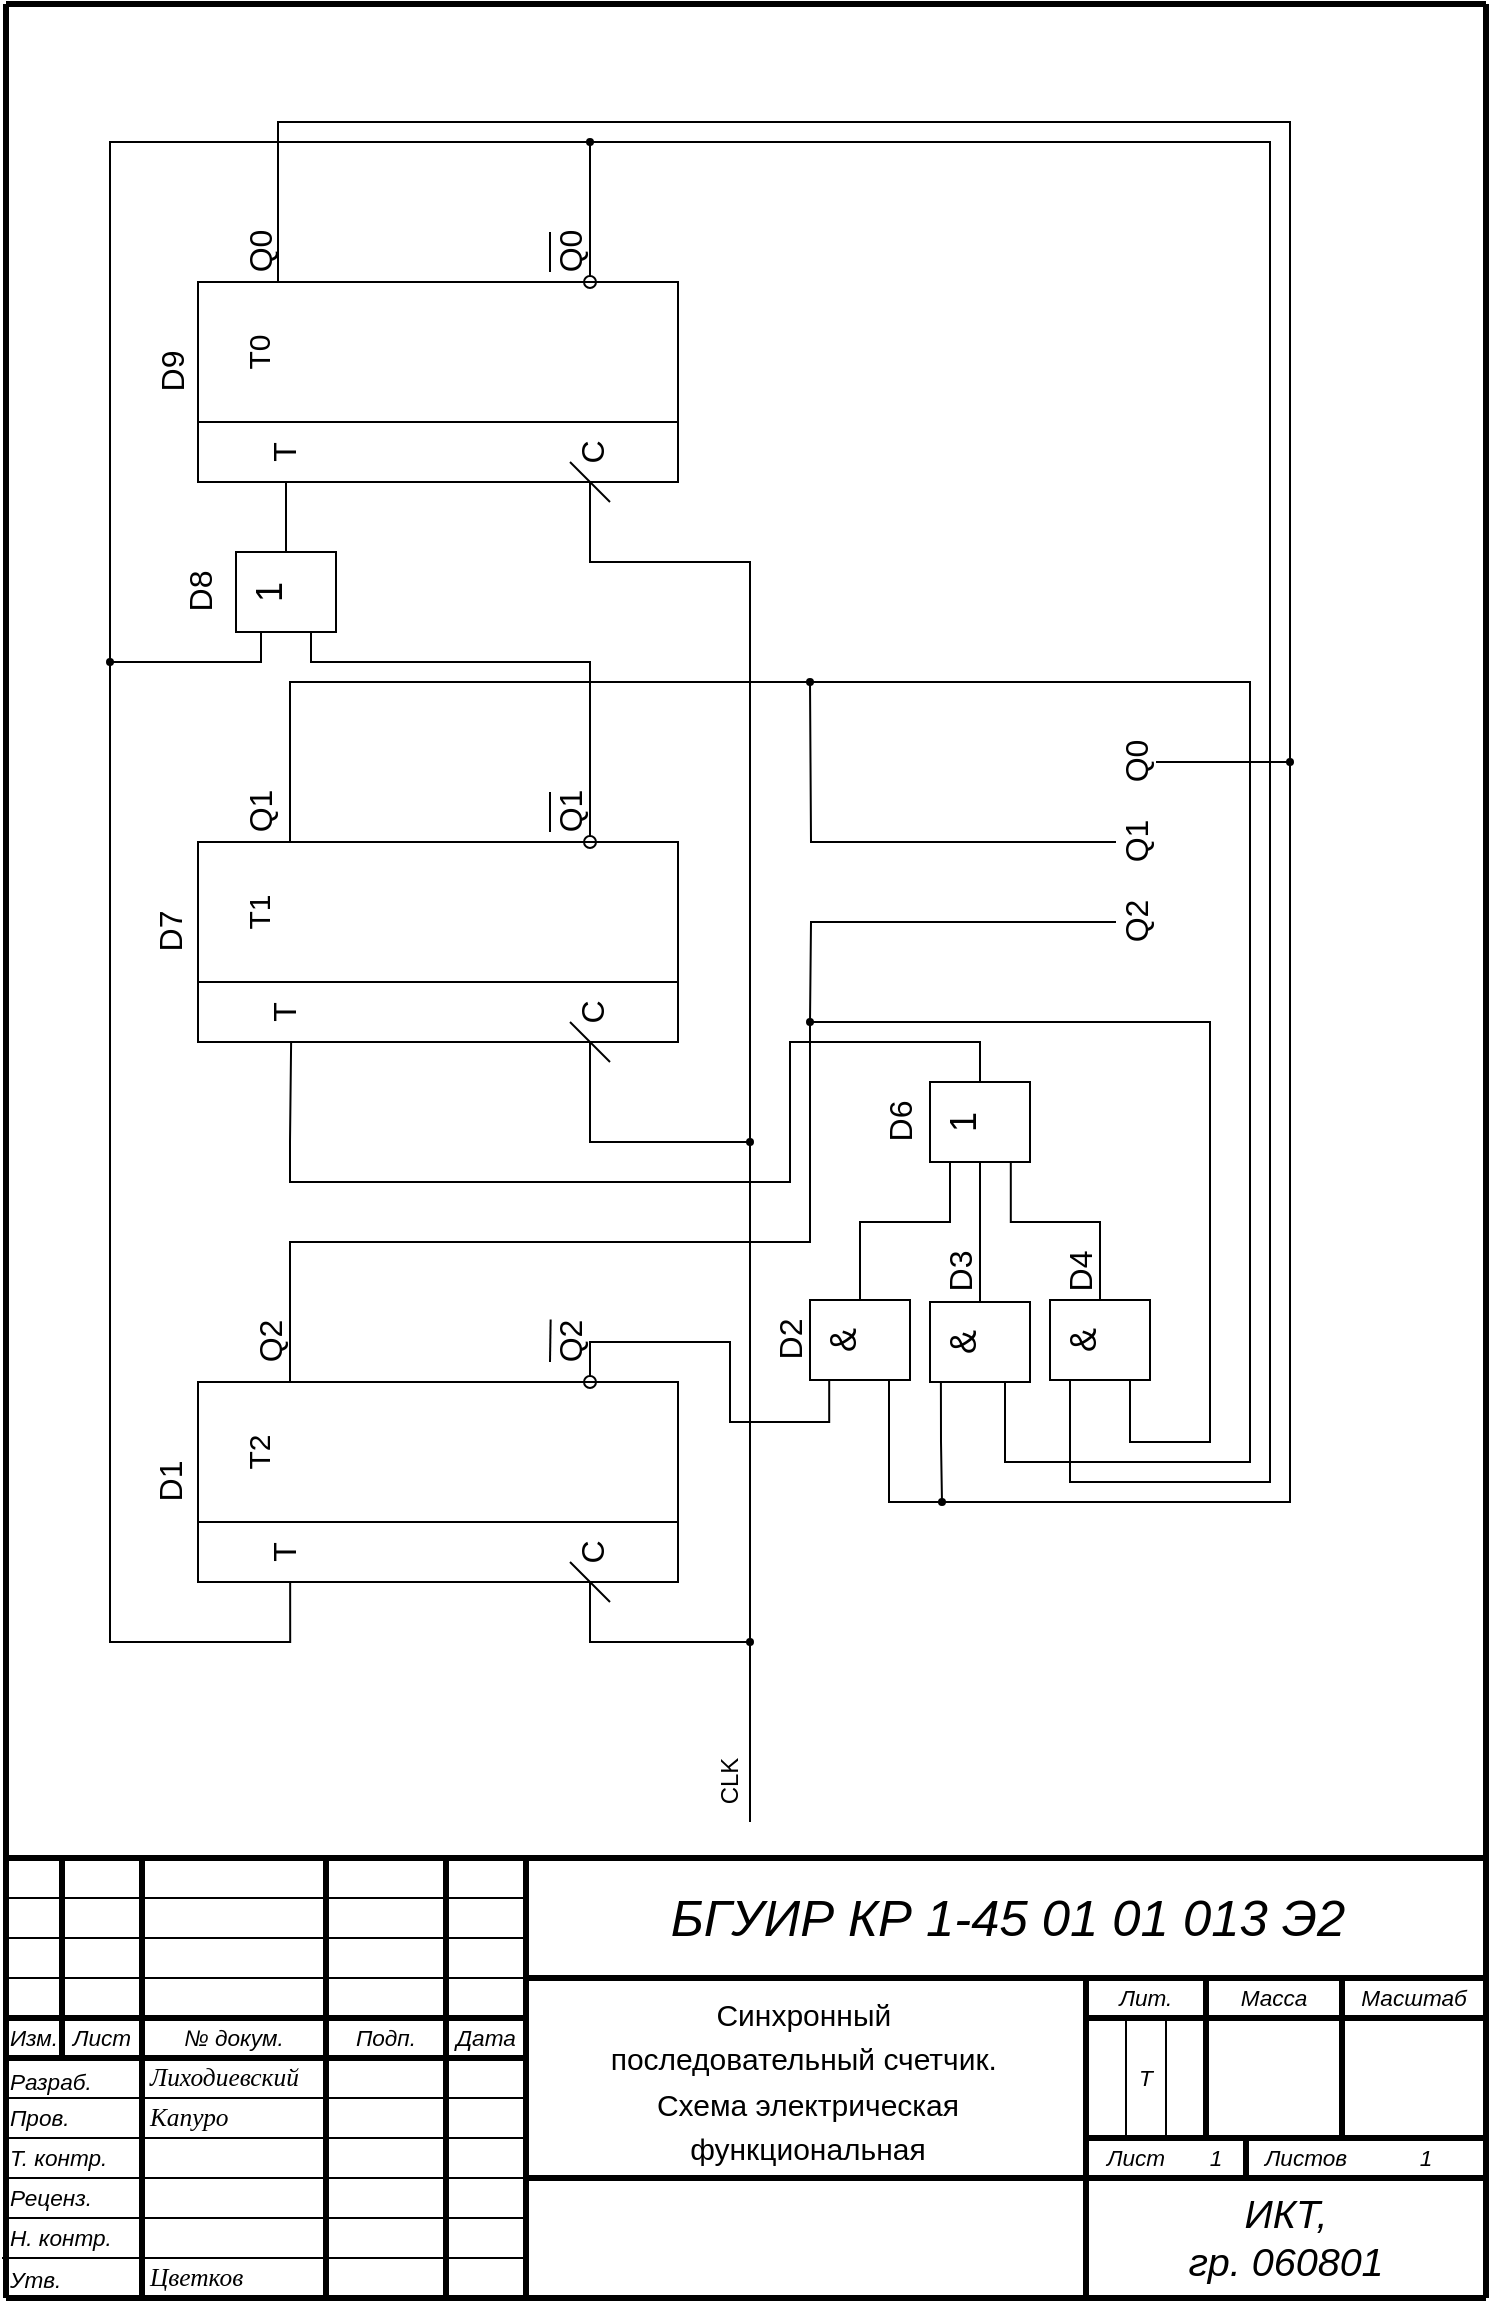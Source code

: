 <mxfile version="18.1.1" type="github">
  <diagram id="wPON_E_mZdpVFNTxD3b0" name="Page-1">
    <mxGraphModel dx="1455" dy="857" grid="1" gridSize="10" guides="1" tooltips="1" connect="1" arrows="1" fold="1" page="1" pageScale="1" pageWidth="827" pageHeight="1169" math="0" shadow="0">
      <root>
        <mxCell id="0" />
        <mxCell id="1" parent="0" />
        <mxCell id="vlENnQTwprv_Hxl43TQ9-1" value="&lt;div style=&quot;font-size: 1px&quot;&gt;&lt;font style=&quot;font-size:11.29px;font-family:Arial;color:#000000;direction:ltr;letter-spacing:0px;line-height:120%;opacity:1&quot;&gt;&lt;i&gt;Изм.&lt;br/&gt;&lt;/i&gt;&lt;/font&gt;&lt;/div&gt;" style="verticalAlign=middle;align=center;vsdxID=114;fillColor=none;gradientColor=none;shape=stencil(nZBLDoAgDERP0z3SIyjew0SURgSD+Lu9kMZoXLhwN9O+tukAlrNpJg1SzDH4QW/URgNYgZTkjA4UkwJUgGXng+6DX1zLfmoymdXo17xh5zmRJ6Q42BWCfc2oJfdAr+Yv+AP9Cb7OJ3H/2JG1HNGz/84klThPVCc=);strokeColor=none;strokeWidth=4;spacingLeft=-3;spacingRight=-3;points=[];labelBackgroundColor=none;rounded=0;html=1;whiteSpace=wrap;" parent="1" vertex="1">
          <mxGeometry x="78" y="1018" width="28" height="20" as="geometry" />
        </mxCell>
        <mxCell id="vlENnQTwprv_Hxl43TQ9-2" value="&lt;div style=&quot;font-size: 1px&quot;&gt;&lt;font style=&quot;font-size:11.29px;font-family:Arial;color:#000000;direction:ltr;letter-spacing:0px;line-height:120%;opacity:1&quot;&gt;&lt;i&gt;Лист&lt;br/&gt;&lt;/i&gt;&lt;/font&gt;&lt;/div&gt;" style="verticalAlign=middle;align=center;vsdxID=115;fillColor=none;gradientColor=none;shape=stencil(nZBLDoAgDERP0z3SIyjew0SURgSD+Lu9kMZoXLhwN9O+tukAlrNpJg1SzDH4QW/URgNYgZTkjA4UkwJUgGXng+6DX1zLfmoymdXo17xh5zmRJ6Q42BWCfc2oJfdAr+Yv+AP9Cb7OJ3H/2JG1HNGz/84klThPVCc=);strokeColor=none;strokeWidth=4;points=[];labelBackgroundColor=none;rounded=0;html=1;whiteSpace=wrap;" parent="1" vertex="1">
          <mxGeometry x="102" y="1018" width="48" height="20" as="geometry" />
        </mxCell>
        <mxCell id="vlENnQTwprv_Hxl43TQ9-3" value="&lt;div style=&quot;font-size: 1px&quot;&gt;&lt;font style=&quot;font-size:11.29px;font-family:Arial;color:#000000;direction:ltr;letter-spacing:0px;line-height:120%;opacity:1&quot;&gt;&lt;i&gt;№ докум.&lt;br/&gt;&lt;/i&gt;&lt;/font&gt;&lt;/div&gt;" style="verticalAlign=middle;align=center;vsdxID=116;fillColor=none;gradientColor=none;shape=stencil(nZBLDoAgDERP0z3SIyjew0SURgSD+Lu9kMZoXLhwN9O+tukAlrNpJg1SzDH4QW/URgNYgZTkjA4UkwJUgGXng+6DX1zLfmoymdXo17xh5zmRJ6Q42BWCfc2oJfdAr+Yv+AP9Cb7OJ3H/2JG1HNGz/84klThPVCc=);strokeColor=none;strokeWidth=4;points=[];labelBackgroundColor=none;rounded=0;html=1;whiteSpace=wrap;" parent="1" vertex="1">
          <mxGeometry x="146" y="1018" width="92" height="20" as="geometry" />
        </mxCell>
        <mxCell id="vlENnQTwprv_Hxl43TQ9-4" value="&lt;div style=&quot;font-size: 1px&quot;&gt;&lt;font style=&quot;font-size:11.29px;font-family:Arial;color:#000000;direction:ltr;letter-spacing:0px;line-height:120%;opacity:1&quot;&gt;&lt;i&gt;Подп.&lt;br/&gt;&lt;/i&gt;&lt;/font&gt;&lt;/div&gt;" style="verticalAlign=middle;align=center;vsdxID=117;fillColor=none;gradientColor=none;shape=stencil(nZBLDoAgDERP0z3SIyjew0SURgSD+Lu9kMZoXLhwN9O+tukAlrNpJg1SzDH4QW/URgNYgZTkjA4UkwJUgGXng+6DX1zLfmoymdXo17xh5zmRJ6Q42BWCfc2oJfdAr+Yv+AP9Cb7OJ3H/2JG1HNGz/84klThPVCc=);strokeColor=none;strokeWidth=4;points=[];labelBackgroundColor=none;rounded=0;html=1;whiteSpace=wrap;" parent="1" vertex="1">
          <mxGeometry x="238" y="1018" width="60" height="20" as="geometry" />
        </mxCell>
        <mxCell id="vlENnQTwprv_Hxl43TQ9-5" value="&lt;div style=&quot;font-size: 1px&quot;&gt;&lt;font style=&quot;font-size:11.29px;font-family:Arial;color:#000000;direction:ltr;letter-spacing:0px;line-height:120%;opacity:1&quot;&gt;&lt;i&gt;Дата&lt;br/&gt;&lt;/i&gt;&lt;/font&gt;&lt;/div&gt;" style="verticalAlign=middle;align=center;vsdxID=118;fillColor=none;gradientColor=none;shape=stencil(nZBLDoAgDERP0z3SIyjew0SURgSD+Lu9kMZoXLhwN9O+tukAlrNpJg1SzDH4QW/URgNYgZTkjA4UkwJUgGXng+6DX1zLfmoymdXo17xh5zmRJ6Q42BWCfc2oJfdAr+Yv+AP9Cb7OJ3H/2JG1HNGz/84klThPVCc=);strokeColor=none;strokeWidth=4;points=[];labelBackgroundColor=none;rounded=0;html=1;whiteSpace=wrap;" parent="1" vertex="1">
          <mxGeometry x="294" y="1018" width="48" height="20" as="geometry" />
        </mxCell>
        <mxCell id="vlENnQTwprv_Hxl43TQ9-6" value="&lt;div style=&quot;font-size: 1px&quot;&gt;&lt;p style=&quot;align:left;margin-left:0;margin-right:0;margin-top:0px;margin-bottom:0px;text-indent:0;valign:middle;direction:ltr;&quot;&gt;&lt;font style=&quot;font-size: 12.7px; font-family: &amp;quot;Arial Narrow&amp;quot;; direction: ltr; letter-spacing: 0px; line-height: 120%; opacity: 1;&quot;&gt;&lt;i style=&quot;&quot;&gt;Лиходиевский&lt;/i&gt;&lt;/font&gt;&lt;font style=&quot;font-size:8.47px;font-family:Arial;color:#ff0000;direction:ltr;letter-spacing:0px;line-height:120%;opacity:1&quot;&gt;&lt;i&gt;&lt;br&gt;&lt;/i&gt;&lt;/font&gt;&lt;/p&gt;&lt;/div&gt;" style="verticalAlign=middle;align=left;vsdxID=119;fillColor=none;gradientColor=none;shape=stencil(nZBLDoAgDERP0z3SIyjew0SURgSD+Lu9kMZoXLhwN9O+tukAlrNpJg1SzDH4QW/URgNYgZTkjA4UkwJUgGXng+6DX1zLfmoymdXo17xh5zmRJ6Q42BWCfc2oJfdAr+Yv+AP9Cb7OJ3H/2JG1HNGz/84klThPVCc=);strokeColor=none;strokeWidth=4;points=[];labelBackgroundColor=none;rounded=0;html=1;whiteSpace=wrap;" parent="1" vertex="1">
          <mxGeometry x="148" y="1038" width="90" height="20" as="geometry" />
        </mxCell>
        <mxCell id="vlENnQTwprv_Hxl43TQ9-7" value="&lt;div style=&quot;font-size: 1px&quot;&gt;&lt;font style=&quot;font-size:11.29px;font-family:Arial;color:#000000;direction:ltr;letter-spacing:0px;line-height:120%;opacity:1&quot;&gt;&lt;i&gt;Лит.&lt;br/&gt;&lt;/i&gt;&lt;/font&gt;&lt;/div&gt;" style="verticalAlign=middle;align=center;vsdxID=120;fillColor=none;gradientColor=none;shape=stencil(nZBLDoAgDERP0z3SIyjew0SURgSD+Lu9kMZoXLhwN9O+tukAlrNpJg1SzDH4QW/URgNYgZTkjA4UkwJUgGXng+6DX1zLfmoymdXo17xh5zmRJ6Q42BWCfc2oJfdAr+Yv+AP9Cb7OJ3H/2JG1HNGz/84klThPVCc=);strokeColor=none;strokeWidth=4;points=[];labelBackgroundColor=none;rounded=0;html=1;whiteSpace=wrap;" parent="1" vertex="1">
          <mxGeometry x="618" y="998" width="60" height="20" as="geometry" />
        </mxCell>
        <mxCell id="vlENnQTwprv_Hxl43TQ9-8" value="&lt;div style=&quot;font-size: 1px&quot;&gt;&lt;font style=&quot;font-size:11.29px;font-family:Arial;color:#000000;direction:ltr;letter-spacing:0px;line-height:120%;opacity:1&quot;&gt;&lt;i&gt;Лист&lt;br/&gt;&lt;/i&gt;&lt;/font&gt;&lt;/div&gt;" style="verticalAlign=middle;align=center;vsdxID=121;fillColor=none;gradientColor=none;shape=stencil(nZBLDoAgDERP0z3SIyjew0SURgSD+Lu9kMZoXLhwN9O+tukAlrNpJg1SzDH4QW/URgNYgZTkjA4UkwJUgGXng+6DX1zLfmoymdXo17xh5zmRJ6Q42BWCfc2oJfdAr+Yv+AP9Cb7OJ3H/2JG1HNGz/84klThPVCc=);strokeColor=none;strokeWidth=4;spacingLeft=-3;spacingRight=-3;points=[];labelBackgroundColor=none;rounded=0;html=1;whiteSpace=wrap;" parent="1" vertex="1">
          <mxGeometry x="618" y="1078" width="50" height="20" as="geometry" />
        </mxCell>
        <mxCell id="vlENnQTwprv_Hxl43TQ9-9" value="&lt;div style=&quot;font-size: 1px&quot;&gt;&lt;font style=&quot;font-size:11.29px;font-family:Arial;color:#000000;direction:ltr;letter-spacing:0px;line-height:120%;opacity:1&quot;&gt;&lt;i&gt;Листов&lt;br/&gt;&lt;/i&gt;&lt;/font&gt;&lt;/div&gt;" style="verticalAlign=middle;align=center;vsdxID=122;fillColor=none;gradientColor=none;shape=stencil(nZBLDoAgDERP0z3SIyjew0SURgSD+Lu9kMZoXLhwN9O+tukAlrNpJg1SzDH4QW/URgNYgZTkjA4UkwJUgGXng+6DX1zLfmoymdXo17xh5zmRJ6Q42BWCfc2oJfdAr+Yv+AP9Cb7OJ3H/2JG1HNGz/84klThPVCc=);strokeColor=none;strokeWidth=4;points=[];labelBackgroundColor=none;rounded=0;html=1;whiteSpace=wrap;" parent="1" vertex="1">
          <mxGeometry x="698" y="1078" width="60" height="20" as="geometry" />
        </mxCell>
        <mxCell id="vlENnQTwprv_Hxl43TQ9-10" value="&lt;div style=&quot;font-size: 1px&quot;&gt;&lt;font style=&quot;font-size:11.29px;font-family:Arial;color:#000000;direction:ltr;letter-spacing:0px;line-height:120%;opacity:1&quot;&gt;&lt;i&gt;Т&lt;br/&gt;&lt;/i&gt;&lt;/font&gt;&lt;/div&gt;" style="verticalAlign=middle;align=center;vsdxID=123;fillColor=none;gradientColor=none;shape=stencil(nZBLDoAgDERP0z3SIyjew0SURgSD+Lu9kMZoXLhwN9O+tukAlrNpJg1SzDH4QW/URgNYgZTkjA4UkwJUgGXng+6DX1zLfmoymdXo17xh5zmRJ6Q42BWCfc2oJfdAr+Yv+AP9Cb7OJ3H/2JG1HNGz/84klThPVCc=);strokeColor=none;strokeWidth=4;points=[];labelBackgroundColor=none;rounded=0;html=1;whiteSpace=wrap;" parent="1" vertex="1">
          <mxGeometry x="638" y="1038" width="20" height="20" as="geometry" />
        </mxCell>
        <mxCell id="vlENnQTwprv_Hxl43TQ9-11" value="&lt;div style=&quot;font-size: 1px&quot;&gt;&lt;font style=&quot;font-size:11.29px;font-family:Arial;color:#000000;direction:ltr;letter-spacing:0px;line-height:120%;opacity:1&quot;&gt;&lt;i&gt;1&lt;br/&gt;&lt;/i&gt;&lt;/font&gt;&lt;/div&gt;" style="verticalAlign=middle;align=center;vsdxID=124;fillColor=none;gradientColor=none;shape=stencil(nZBLDoAgDERP0z3SIyjew0SURgSD+Lu9kMZoXLhwN9O+tukAlrNpJg1SzDH4QW/URgNYgZTkjA4UkwJUgGXng+6DX1zLfmoymdXo17xh5zmRJ6Q42BWCfc2oJfdAr+Yv+AP9Cb7OJ3H/2JG1HNGz/84klThPVCc=);strokeColor=none;strokeWidth=4;points=[];labelBackgroundColor=none;rounded=0;html=1;whiteSpace=wrap;" parent="1" vertex="1">
          <mxGeometry x="668" y="1078" width="30" height="20" as="geometry" />
        </mxCell>
        <mxCell id="vlENnQTwprv_Hxl43TQ9-12" value="&lt;div style=&quot;font-size: 1px&quot;&gt;&lt;font style=&quot;font-size:11.29px;font-family:Arial;color:#000000;direction:ltr;letter-spacing:0px;line-height:120%;opacity:1&quot;&gt;&lt;i&gt;1&lt;br/&gt;&lt;/i&gt;&lt;/font&gt;&lt;/div&gt;" style="verticalAlign=middle;align=center;vsdxID=125;fillColor=none;gradientColor=none;shape=stencil(nZBLDoAgDERP0z3SIyjew0SURgSD+Lu9kMZoXLhwN9O+tukAlrNpJg1SzDH4QW/URgNYgZTkjA4UkwJUgGXng+6DX1zLfmoymdXo17xh5zmRJ6Q42BWCfc2oJfdAr+Yv+AP9Cb7OJ3H/2JG1HNGz/84klThPVCc=);strokeColor=none;strokeWidth=4;points=[];labelBackgroundColor=none;rounded=0;html=1;whiteSpace=wrap;" parent="1" vertex="1">
          <mxGeometry x="758" y="1078" width="60" height="20" as="geometry" />
        </mxCell>
        <mxCell id="vlENnQTwprv_Hxl43TQ9-13" style="vsdxID=126;edgeStyle=none;startArrow=none;endArrow=none;startSize=5;endSize=5;strokeWidth=3;strokeColor=#000000;spacingTop=0;spacingBottom=0;spacingLeft=0;spacingRight=0;verticalAlign=middle;html=1;labelBackgroundColor=none;rounded=0;" parent="1" edge="1">
          <mxGeometry relative="1" as="geometry">
            <mxPoint as="offset" />
            <Array as="points" />
            <mxPoint x="618" y="1018" as="sourcePoint" />
            <mxPoint x="818" y="1018" as="targetPoint" />
          </mxGeometry>
        </mxCell>
        <mxCell id="vlENnQTwprv_Hxl43TQ9-14" style="vsdxID=127;edgeStyle=none;startArrow=none;endArrow=none;startSize=5;endSize=5;strokeWidth=3;strokeColor=#000000;spacingTop=0;spacingBottom=0;spacingLeft=0;spacingRight=0;verticalAlign=middle;html=1;labelBackgroundColor=none;rounded=0;" parent="1" edge="1">
          <mxGeometry relative="1" as="geometry">
            <Array as="points" />
            <mxPoint x="678" y="1078" as="sourcePoint" />
            <mxPoint x="678" y="998" as="targetPoint" />
          </mxGeometry>
        </mxCell>
        <mxCell id="vlENnQTwprv_Hxl43TQ9-15" style="vsdxID=128;edgeStyle=none;startArrow=none;endArrow=none;startSize=5;endSize=5;strokeColor=#000000;spacingTop=0;spacingBottom=0;spacingLeft=0;spacingRight=0;verticalAlign=middle;html=1;labelBackgroundColor=none;rounded=0;" parent="1" edge="1">
          <mxGeometry relative="1" as="geometry">
            <Array as="points" />
            <mxPoint x="658" y="1018" as="sourcePoint" />
            <mxPoint x="658" y="1078" as="targetPoint" />
          </mxGeometry>
        </mxCell>
        <mxCell id="vlENnQTwprv_Hxl43TQ9-16" style="vsdxID=129;edgeStyle=none;startArrow=none;endArrow=none;startSize=5;endSize=5;strokeWidth=3;strokeColor=#000000;spacingTop=0;spacingBottom=0;spacingLeft=0;spacingRight=0;verticalAlign=middle;html=1;labelBackgroundColor=none;rounded=0;" parent="1" edge="1">
          <mxGeometry relative="1" as="geometry">
            <Array as="points" />
            <mxPoint x="698" y="1098" as="sourcePoint" />
            <mxPoint x="698" y="1078" as="targetPoint" />
          </mxGeometry>
        </mxCell>
        <mxCell id="vlENnQTwprv_Hxl43TQ9-17" style="vsdxID=130;edgeStyle=none;startArrow=none;endArrow=none;startSize=5;endSize=5;strokeWidth=3;strokeColor=#000000;spacingTop=0;spacingBottom=0;spacingLeft=0;spacingRight=0;verticalAlign=middle;html=1;labelBackgroundColor=none;rounded=0;" parent="1" edge="1">
          <mxGeometry relative="1" as="geometry">
            <Array as="points" />
            <mxPoint x="746" y="1078" as="sourcePoint" />
            <mxPoint x="746" y="998" as="targetPoint" />
          </mxGeometry>
        </mxCell>
        <mxCell id="vlENnQTwprv_Hxl43TQ9-18" value="&lt;div style=&quot;font-size: 1px&quot;&gt;&lt;font style=&quot;font-size:11.29px;font-family:Arial;color:#000000;direction:ltr;letter-spacing:0px;line-height:120%;opacity:1&quot;&gt;&lt;i&gt;Масса&lt;br/&gt;&lt;/i&gt;&lt;/font&gt;&lt;/div&gt;" style="verticalAlign=middle;align=center;vsdxID=131;fillColor=none;gradientColor=none;shape=stencil(nZBLDoAgDERP0z3SIyjew0SURgSD+Lu9kMZoXLhwN9O+tukAlrNpJg1SzDH4QW/URgNYgZTkjA4UkwJUgGXng+6DX1zLfmoymdXo17xh5zmRJ6Q42BWCfc2oJfdAr+Yv+AP9Cb7OJ3H/2JG1HNGz/84klThPVCc=);strokeColor=none;strokeWidth=4;points=[];labelBackgroundColor=none;rounded=0;html=1;whiteSpace=wrap;" parent="1" vertex="1">
          <mxGeometry x="678" y="998" width="68" height="20" as="geometry" />
        </mxCell>
        <mxCell id="vlENnQTwprv_Hxl43TQ9-19" value="&lt;div style=&quot;font-size: 1px&quot;&gt;&lt;font style=&quot;font-size:11.29px;font-family:Arial;color:#000000;direction:ltr;letter-spacing:0px;line-height:120%;opacity:1&quot;&gt;&lt;i&gt;Масштаб&lt;br/&gt;&lt;/i&gt;&lt;/font&gt;&lt;/div&gt;" style="verticalAlign=middle;align=center;vsdxID=132;fillColor=none;gradientColor=none;shape=stencil(nZBLDoAgDERP0z3SIyjew0SURgSD+Lu9kMZoXLhwN9O+tukAlrNpJg1SzDH4QW/URgNYgZTkjA4UkwJUgGXng+6DX1zLfmoymdXo17xh5zmRJ6Q42BWCfc2oJfdAr+Yv+AP9Cb7OJ3H/2JG1HNGz/84klThPVCc=);strokeColor=none;strokeWidth=4;points=[];labelBackgroundColor=none;rounded=0;html=1;whiteSpace=wrap;" parent="1" vertex="1">
          <mxGeometry x="746" y="998" width="72" height="20" as="geometry" />
        </mxCell>
        <mxCell id="vlENnQTwprv_Hxl43TQ9-20" value="&lt;div style=&quot;font-size: 1px&quot;&gt;&lt;/div&gt;" style="vsdxID=133;edgeStyle=none;startArrow=none;endArrow=none;startSize=5;endSize=5;strokeColor=#000000;spacingTop=0;spacingBottom=0;spacingLeft=0;spacingRight=0;verticalAlign=middle;html=1;labelBackgroundColor=none;rounded=0;align=center;" parent="1" edge="1">
          <mxGeometry relative="1" as="geometry">
            <mxPoint as="offset" />
            <Array as="points" />
            <mxPoint x="78" y="978" as="sourcePoint" />
            <mxPoint x="338" y="978" as="targetPoint" />
          </mxGeometry>
        </mxCell>
        <mxCell id="vlENnQTwprv_Hxl43TQ9-21" value="&lt;div style=&quot;font-size: 1px&quot;&gt;&lt;/div&gt;" style="vsdxID=134;edgeStyle=none;startArrow=none;endArrow=none;startSize=5;endSize=5;strokeColor=#000000;spacingTop=0;spacingBottom=0;spacingLeft=0;spacingRight=0;verticalAlign=middle;html=1;labelBackgroundColor=none;rounded=0;align=center;" parent="1" edge="1">
          <mxGeometry relative="1" as="geometry">
            <mxPoint as="offset" />
            <Array as="points" />
            <mxPoint x="78" y="998" as="sourcePoint" />
            <mxPoint x="338" y="998" as="targetPoint" />
          </mxGeometry>
        </mxCell>
        <mxCell id="vlENnQTwprv_Hxl43TQ9-22" style="vsdxID=135;edgeStyle=none;startArrow=none;endArrow=none;startSize=5;endSize=5;strokeWidth=3;strokeColor=#000000;spacingTop=0;spacingBottom=0;spacingLeft=0;spacingRight=0;verticalAlign=middle;html=1;labelBackgroundColor=none;rounded=0;" parent="1" edge="1">
          <mxGeometry relative="1" as="geometry">
            <Array as="points" />
            <mxPoint x="338" y="1018" as="sourcePoint" />
            <mxPoint x="78" y="1018" as="targetPoint" />
          </mxGeometry>
        </mxCell>
        <mxCell id="vlENnQTwprv_Hxl43TQ9-23" style="vsdxID=136;edgeStyle=none;startArrow=none;endArrow=none;startSize=5;endSize=5;strokeWidth=3;strokeColor=#000000;spacingTop=0;spacingBottom=0;spacingLeft=0;spacingRight=0;verticalAlign=middle;html=1;labelBackgroundColor=none;rounded=0;" parent="1" edge="1">
          <mxGeometry relative="1" as="geometry">
            <Array as="points" />
            <mxPoint x="338" y="1038" as="sourcePoint" />
            <mxPoint x="78" y="1038" as="targetPoint" />
          </mxGeometry>
        </mxCell>
        <mxCell id="vlENnQTwprv_Hxl43TQ9-24" style="vsdxID=137;edgeStyle=none;startArrow=none;endArrow=none;startSize=5;endSize=5;strokeColor=#000000;spacingTop=0;spacingBottom=0;spacingLeft=0;spacingRight=0;verticalAlign=middle;html=1;labelBackgroundColor=none;rounded=0;" parent="1" edge="1">
          <mxGeometry relative="1" as="geometry">
            <Array as="points" />
            <mxPoint x="78" y="1058" as="sourcePoint" />
            <mxPoint x="338" y="1058" as="targetPoint" />
          </mxGeometry>
        </mxCell>
        <mxCell id="vlENnQTwprv_Hxl43TQ9-25" value="&lt;div style=&quot;font-size: 1px&quot;&gt;&lt;/div&gt;" style="text;vsdxID=137;edgeStyle=none;startArrow=none;endArrow=none;startSize=5;endSize=5;strokeColor=none;spacingTop=0;spacingBottom=0;spacingLeft=0;spacingRight=0;verticalAlign=middle;html=1;labelBackgroundColor=none;rounded=0;align=center;fillColor=none;gradientColor=none;whiteSpace=wrap;;html=1;;rotation=360.0" parent="vlENnQTwprv_Hxl43TQ9-24" vertex="1">
          <mxGeometry width="260" height="1" relative="1" as="geometry">
            <mxPoint x="-130" y="-0.5" as="offset" />
          </mxGeometry>
        </mxCell>
        <mxCell id="vlENnQTwprv_Hxl43TQ9-26" value="&lt;div style=&quot;font-size: 1px&quot;&gt;&lt;font style=&quot;font-size:19.76px;font-family:Arial;color:#000000;direction:ltr;letter-spacing:0px;line-height:120%;opacity:1&quot;&gt;&lt;i&gt;ИКТ,&lt;br&gt;гр. &lt;/i&gt;&lt;/font&gt;&lt;font style=&quot;font-size: 19.76px; font-family: Arial; direction: ltr; letter-spacing: 0px; line-height: 120%; opacity: 1;&quot;&gt;&lt;i style=&quot;&quot;&gt;060801&lt;/i&gt;&lt;/font&gt;&lt;font style=&quot;font-size:19.76px;font-family:Arial;color:#000000;direction:ltr;letter-spacing:0px;line-height:120%;opacity:1&quot;&gt;&lt;i&gt;&lt;br&gt;&lt;/i&gt;&lt;/font&gt;&lt;/div&gt;" style="verticalAlign=middle;align=center;vsdxID=139;fillColor=none;gradientColor=none;shape=stencil(nZBLDoAgDERP0z3SIyjew0SURgSD+Lu9kMZoXLhwN9O+tukAlrNpJg1SzDH4QW/URgNYgZTkjA4UkwJUgGXng+6DX1zLfmoymdXo17xh5zmRJ6Q42BWCfc2oJfdAr+Yv+AP9Cb7OJ3H/2JG1HNGz/84klThPVCc=);strokeColor=none;strokeWidth=4;points=[];labelBackgroundColor=none;rounded=0;html=1;whiteSpace=wrap;" parent="1" vertex="1">
          <mxGeometry x="618" y="1098" width="200" height="60" as="geometry" />
        </mxCell>
        <mxCell id="vlENnQTwprv_Hxl43TQ9-27" value="&lt;div style=&quot;font-size: 1px&quot;&gt;&lt;p style=&quot;align:left;margin-left:0;margin-right:0;margin-top:0px;margin-bottom:0px;text-indent:0;valign:middle;direction:ltr;&quot;&gt;&lt;font style=&quot;font-size:11.29px;font-family:Arial;color:#000000;direction:ltr;letter-spacing:0px;line-height:120%;opacity:1&quot;&gt;&lt;i&gt;Разраб.&lt;br/&gt;&lt;/i&gt;&lt;/font&gt;&lt;/p&gt;&lt;/div&gt;" style="verticalAlign=middle;align=left;vsdxID=140;fillColor=none;gradientColor=none;shape=stencil(nZBLDoAgDERP0z3SIyjew0SURgSD+Lu9kMZoXLhwN9O+tukAlrNpJg1SzDH4QW/URgNYgZTkjA4UkwJUgGXng+6DX1zLfmoymdXo17xh5zmRJ6Q42BWCfc2oJfdAr+Yv+AP9Cb7OJ3H/2JG1HNGz/84klThPVCc=);strokeColor=none;strokeWidth=4;points=[];labelBackgroundColor=none;rounded=0;html=1;whiteSpace=wrap;" parent="1" vertex="1">
          <mxGeometry x="78" y="1040" width="68" height="20" as="geometry" />
        </mxCell>
        <mxCell id="vlENnQTwprv_Hxl43TQ9-28" value="&lt;div style=&quot;font-size: 1px&quot;&gt;&lt;p style=&quot;align:left;margin-left:0;margin-right:0;margin-top:0px;margin-bottom:0px;text-indent:0;valign:middle;direction:ltr;&quot;&gt;&lt;font style=&quot;font-size:11.29px;font-family:Arial;color:#000000;direction:ltr;letter-spacing:0px;line-height:120%;opacity:1&quot;&gt;&lt;i&gt;Пров.&lt;br/&gt;&lt;/i&gt;&lt;/font&gt;&lt;/p&gt;&lt;/div&gt;" style="verticalAlign=middle;align=left;vsdxID=141;fillColor=none;gradientColor=none;shape=stencil(nZBLDoAgDERP0z3SIyjew0SURgSD+Lu9kMZoXLhwN9O+tukAlrNpJg1SzDH4QW/URgNYgZTkjA4UkwJUgGXng+6DX1zLfmoymdXo17xh5zmRJ6Q42BWCfc2oJfdAr+Yv+AP9Cb7OJ3H/2JG1HNGz/84klThPVCc=);strokeColor=none;strokeWidth=4;points=[];labelBackgroundColor=none;rounded=0;html=1;whiteSpace=wrap;" parent="1" vertex="1">
          <mxGeometry x="78" y="1058" width="68" height="20" as="geometry" />
        </mxCell>
        <mxCell id="vlENnQTwprv_Hxl43TQ9-29" value="&lt;div style=&quot;font-size: 1px&quot;&gt;&lt;p style=&quot;align:left;margin-left:0;margin-right:0;margin-top:0px;margin-bottom:0px;text-indent:0;valign:middle;direction:ltr;&quot;&gt;&lt;font style=&quot;font-size:11.29px;font-family:Arial;color:#000000;direction:ltr;letter-spacing:0px;line-height:120%;opacity:1&quot;&gt;&lt;i&gt;Н. контр.&lt;br/&gt;&lt;/i&gt;&lt;/font&gt;&lt;/p&gt;&lt;/div&gt;" style="verticalAlign=middle;align=left;vsdxID=142;fillColor=none;gradientColor=none;shape=stencil(nZBLDoAgDERP0z3SIyjew0SURgSD+Lu9kMZoXLhwN9O+tukAlrNpJg1SzDH4QW/URgNYgZTkjA4UkwJUgGXng+6DX1zLfmoymdXo17xh5zmRJ6Q42BWCfc2oJfdAr+Yv+AP9Cb7OJ3H/2JG1HNGz/84klThPVCc=);strokeColor=none;strokeWidth=4;points=[];labelBackgroundColor=none;rounded=0;html=1;whiteSpace=wrap;" parent="1" vertex="1">
          <mxGeometry x="78" y="1118" width="68" height="20" as="geometry" />
        </mxCell>
        <mxCell id="vlENnQTwprv_Hxl43TQ9-30" value="&lt;div style=&quot;font-size: 1px&quot;&gt;&lt;p style=&quot;align:left;margin-left:0;margin-right:0;margin-top:0px;margin-bottom:0px;text-indent:0;valign:middle;direction:ltr;&quot;&gt;&lt;font style=&quot;font-size:11.29px;font-family:Arial;color:#000000;direction:ltr;letter-spacing:0px;line-height:120%;opacity:1&quot;&gt;&lt;i&gt;Т. контр.&lt;br/&gt;&lt;/i&gt;&lt;/font&gt;&lt;/p&gt;&lt;/div&gt;" style="verticalAlign=middle;align=left;vsdxID=143;fillColor=none;gradientColor=none;shape=stencil(nZBLDoAgDERP0z3SIyjew0SURgSD+Lu9kMZoXLhwN9O+tukAlrNpJg1SzDH4QW/URgNYgZTkjA4UkwJUgGXng+6DX1zLfmoymdXo17xh5zmRJ6Q42BWCfc2oJfdAr+Yv+AP9Cb7OJ3H/2JG1HNGz/84klThPVCc=);strokeColor=none;strokeWidth=4;points=[];labelBackgroundColor=none;rounded=0;html=1;whiteSpace=wrap;" parent="1" vertex="1">
          <mxGeometry x="78" y="1078" width="68" height="20" as="geometry" />
        </mxCell>
        <mxCell id="vlENnQTwprv_Hxl43TQ9-31" value="&lt;div style=&quot;font-size: 1px&quot;&gt;&lt;p style=&quot;align:left;margin-left:0;margin-right:0;margin-top:0px;margin-bottom:0px;text-indent:0;valign:middle;direction:ltr;&quot;&gt;&lt;font style=&quot;font-size:11.29px;font-family:Arial;color:#000000;direction:ltr;letter-spacing:0px;line-height:120%;opacity:1&quot;&gt;&lt;i&gt;Реценз.&lt;br/&gt;&lt;/i&gt;&lt;/font&gt;&lt;/p&gt;&lt;/div&gt;" style="verticalAlign=middle;align=left;vsdxID=144;fillColor=none;gradientColor=none;shape=stencil(nZBLDoAgDERP0z3SIyjew0SURgSD+Lu9kMZoXLhwN9O+tukAlrNpJg1SzDH4QW/URgNYgZTkjA4UkwJUgGXng+6DX1zLfmoymdXo17xh5zmRJ6Q42BWCfc2oJfdAr+Yv+AP9Cb7OJ3H/2JG1HNGz/84klThPVCc=);strokeColor=none;strokeWidth=4;points=[];labelBackgroundColor=none;rounded=0;html=1;whiteSpace=wrap;" parent="1" vertex="1">
          <mxGeometry x="78" y="1098" width="68" height="20" as="geometry" />
        </mxCell>
        <mxCell id="vlENnQTwprv_Hxl43TQ9-32" style="vsdxID=145;edgeStyle=none;startArrow=none;endArrow=none;startSize=5;endSize=5;strokeColor=#000000;spacingTop=0;spacingBottom=0;spacingLeft=0;spacingRight=0;verticalAlign=middle;html=1;labelBackgroundColor=none;rounded=0;" parent="1" edge="1">
          <mxGeometry relative="1" as="geometry">
            <mxPoint as="offset" />
            <Array as="points" />
            <mxPoint x="78" y="1118" as="sourcePoint" />
            <mxPoint x="338" y="1118" as="targetPoint" />
          </mxGeometry>
        </mxCell>
        <mxCell id="vlENnQTwprv_Hxl43TQ9-33" style="vsdxID=146;edgeStyle=none;startArrow=none;endArrow=none;startSize=5;endSize=5;strokeColor=#000000;spacingTop=0;spacingBottom=0;spacingLeft=0;spacingRight=0;verticalAlign=middle;html=1;labelBackgroundColor=none;rounded=0;" parent="1" edge="1">
          <mxGeometry relative="1" as="geometry">
            <Array as="points" />
            <mxPoint x="78" y="1098" as="sourcePoint" />
            <mxPoint x="338" y="1098" as="targetPoint" />
          </mxGeometry>
        </mxCell>
        <mxCell id="vlENnQTwprv_Hxl43TQ9-34" value="&lt;div style=&quot;font-size: 1px&quot;&gt;&lt;/div&gt;" style="text;vsdxID=146;edgeStyle=none;startArrow=none;endArrow=none;startSize=5;endSize=5;strokeColor=none;spacingTop=0;spacingBottom=0;spacingLeft=0;spacingRight=0;verticalAlign=middle;html=1;labelBackgroundColor=none;rounded=0;align=center;fillColor=none;gradientColor=none;whiteSpace=wrap;;html=1;;rotation=360.0" parent="vlENnQTwprv_Hxl43TQ9-33" vertex="1">
          <mxGeometry width="260" height="1" relative="1" as="geometry">
            <mxPoint x="-130" y="-0.5" as="offset" />
          </mxGeometry>
        </mxCell>
        <mxCell id="vlENnQTwprv_Hxl43TQ9-35" value="&lt;div style=&quot;font-size: 1px&quot;&gt;&lt;/div&gt;" style="vsdxID=147;edgeStyle=none;startArrow=none;endArrow=none;startSize=5;endSize=5;strokeColor=#000000;spacingTop=0;spacingBottom=0;spacingLeft=0;spacingRight=0;verticalAlign=middle;html=1;labelBackgroundColor=none;rounded=0;align=center;" parent="1" edge="1">
          <mxGeometry relative="1" as="geometry">
            <mxPoint as="offset" />
            <Array as="points" />
            <mxPoint x="76" y="1138" as="sourcePoint" />
            <mxPoint x="338" y="1138" as="targetPoint" />
          </mxGeometry>
        </mxCell>
        <mxCell id="vlENnQTwprv_Hxl43TQ9-36" value="&lt;div style=&quot;font-size: 1px&quot;&gt;&lt;p style=&quot;align:left;margin-left:0;margin-right:0;margin-top:0px;margin-bottom:0px;text-indent:0;valign:middle;direction:ltr;&quot;&gt;&lt;font style=&quot;font-size:11.29px;font-family:Arial;color:#000000;direction:ltr;letter-spacing:0px;line-height:120%;opacity:1&quot;&gt;&lt;i&gt;Утв.&lt;br/&gt;&lt;/i&gt;&lt;/font&gt;&lt;/p&gt;&lt;/div&gt;" style="verticalAlign=middle;align=left;vsdxID=148;fillColor=none;gradientColor=none;shape=stencil(nZBLDoAgDERP0z3SIyjew0SURgSD+Lu9kMZoXLhwN9O+tukAlrNpJg1SzDH4QW/URgNYgZTkjA4UkwJUgGXng+6DX1zLfmoymdXo17xh5zmRJ6Q42BWCfc2oJfdAr+Yv+AP9Cb7OJ3H/2JG1HNGz/84klThPVCc=);strokeColor=none;strokeWidth=4;points=[];labelBackgroundColor=none;rounded=0;html=1;whiteSpace=wrap;" parent="1" vertex="1">
          <mxGeometry x="78" y="1139" width="68" height="20" as="geometry" />
        </mxCell>
        <mxCell id="vlENnQTwprv_Hxl43TQ9-37" value="&lt;div style=&quot;&quot;&gt;&lt;p style=&quot;margin: 0px; text-indent: 0px; direction: ltr;&quot;&gt;&lt;font face=&quot;Arial Narrow&quot; style=&quot;color: rgb(0, 0, 0); direction: ltr; letter-spacing: 0px; line-height: 120%; opacity: 1;&quot;&gt;&lt;i style=&quot;font-size: 12.7px;&quot;&gt;Капуро&lt;/i&gt;&lt;/font&gt;&lt;/p&gt;&lt;/div&gt;" style="verticalAlign=middle;align=left;vsdxID=149;fillColor=none;gradientColor=none;shape=stencil(nZBLDoAgDERP0z3SIyjew0SURgSD+Lu9kMZoXLhwN9O+tukAlrNpJg1SzDH4QW/URgNYgZTkjA4UkwJUgGXng+6DX1zLfmoymdXo17xh5zmRJ6Q42BWCfc2oJfdAr+Yv+AP9Cb7OJ3H/2JG1HNGz/84klThPVCc=);strokeColor=none;strokeWidth=4;points=[];labelBackgroundColor=none;rounded=0;html=1;whiteSpace=wrap;" parent="1" vertex="1">
          <mxGeometry x="148" y="1058" width="90" height="20" as="geometry" />
        </mxCell>
        <mxCell id="vlENnQTwprv_Hxl43TQ9-38" value="&lt;div style=&quot;font-size: 1px&quot;&gt;&lt;font style=&quot;font-size: 25.4px; font-family: Arial; direction: ltr; letter-spacing: 0px; line-height: 120%; opacity: 1;&quot;&gt;&lt;i style=&quot;&quot;&gt;БГУИР КР 1-&lt;/i&gt;&lt;/font&gt;&lt;font style=&quot;font-size: 25.4px; font-family: Arial; direction: ltr; letter-spacing: 0px; line-height: 120%; opacity: 1;&quot;&gt;&lt;i style=&quot;&quot;&gt;45 01 01&lt;/i&gt;&lt;/font&gt;&lt;font style=&quot;font-size:25.4px;font-family:Arial;color:#000000;direction:ltr;letter-spacing:0px;line-height:120%;opacity:1&quot;&gt;&lt;i&gt; 013 Э2&lt;/i&gt;&lt;/font&gt;&lt;font style=&quot;font-size:25.4px;font-family:Arial;color:#000000;direction:ltr;letter-spacing:0px;line-height:120%;opacity:1&quot;&gt;&lt;i&gt;&lt;br&gt;&lt;/i&gt;&lt;/font&gt;&lt;/div&gt;" style="verticalAlign=middle;align=center;vsdxID=151;fillColor=none;gradientColor=none;shape=stencil(nZBLDoAgDERP0z3SIyjew0SURgSD+Lu9kMZoXLhwN9O+tukAlrNpJg1SzDH4QW/URgNYgZTkjA4UkwJUgGXng+6DX1zLfmoymdXo17xh5zmRJ6Q42BWCfc2oJfdAr+Yv+AP9Cb7OJ3H/2JG1HNGz/84klThPVCc=);strokeColor=none;strokeWidth=4;points=[];labelBackgroundColor=none;rounded=0;html=1;whiteSpace=wrap;" parent="1" vertex="1">
          <mxGeometry x="339" y="938" width="480" height="60" as="geometry" />
        </mxCell>
        <mxCell id="vlENnQTwprv_Hxl43TQ9-39" value="&lt;div style=&quot;font-size: 15px; line-height: 0.8;&quot;&gt;&lt;p style=&quot;align:center;margin-left:0;margin-right:0;margin-top:0px;margin-bottom:0px;text-indent:0;valign:middle;direction:ltr;&quot;&gt;&lt;font style=&quot;font-size: 15px; font-family: Arial; color: rgb(0, 0, 0); direction: ltr; letter-spacing: 0px; line-height: 150%; opacity: 1;&quot;&gt;Синхронный&amp;nbsp;&lt;/font&gt;&lt;/p&gt;&lt;p style=&quot;align:center;margin-left:0;margin-right:0;margin-top:0px;margin-bottom:0px;text-indent:0;valign:middle;direction:ltr;&quot;&gt;&lt;font style=&quot;font-size: 15px; font-family: Arial; color: rgb(0, 0, 0); direction: ltr; letter-spacing: 0px; line-height: 150%; opacity: 1;&quot;&gt;последовательный счетчик.&amp;nbsp;&lt;/font&gt;&lt;/p&gt;&lt;p style=&quot;align:center;margin-left:0;margin-right:0;margin-top:0px;margin-bottom:0px;text-indent:0;valign:middle;direction:ltr;&quot;&gt;&lt;font style=&quot;font-size: 15px; font-family: Arial; color: rgb(0, 0, 0); direction: ltr; letter-spacing: 0px; line-height: 150%; opacity: 1;&quot;&gt;Схема электрическая&lt;/font&gt;&lt;/p&gt;&lt;p style=&quot;align:center;margin-left:0;margin-right:0;margin-top:0px;margin-bottom:0px;text-indent:0;valign:middle;direction:ltr;&quot;&gt;&lt;font style=&quot;font-size: 15px; font-family: Arial; color: rgb(0, 0, 0); direction: ltr; letter-spacing: 0px; line-height: 150%; opacity: 1;&quot;&gt;функциональная&lt;br&gt;&lt;/font&gt;&lt;/p&gt;&lt;/div&gt;" style="verticalAlign=middle;align=center;vsdxID=152;fillColor=none;gradientColor=none;shape=stencil(nZBLDoAgDERP0z3SIyjew0SURgSD+Lu9kMZoXLhwN9O+tukAlrNpJg1SzDH4QW/URgNYgZTkjA4UkwJUgGXng+6DX1zLfmoymdXo17xh5zmRJ6Q42BWCfc2oJfdAr+Yv+AP9Cb7OJ3H/2JG1HNGz/84klThPVCc=);strokeColor=none;points=[];labelBackgroundColor=none;rounded=0;html=1;whiteSpace=wrap;" parent="1" vertex="1">
          <mxGeometry x="339" y="998" width="280" height="104" as="geometry" />
        </mxCell>
        <mxCell id="vlENnQTwprv_Hxl43TQ9-63" style="vsdxID=95;edgeStyle=none;startArrow=none;endArrow=none;startSize=5;endSize=5;strokeWidth=3;strokeColor=#000000;spacingTop=0;spacingBottom=0;spacingLeft=0;spacingRight=0;verticalAlign=middle;html=1;labelBackgroundColor=#ffffff;rounded=0;" parent="1" edge="1">
          <mxGeometry relative="1" as="geometry">
            <Array as="points" />
            <mxPoint x="78" y="1158" as="sourcePoint" />
            <mxPoint x="818" y="1158" as="targetPoint" />
          </mxGeometry>
        </mxCell>
        <mxCell id="vlENnQTwprv_Hxl43TQ9-64" style="vsdxID=96;edgeStyle=none;startArrow=none;endArrow=none;startSize=5;endSize=5;strokeWidth=3;strokeColor=#000000;spacingTop=0;spacingBottom=0;spacingLeft=0;spacingRight=0;verticalAlign=middle;html=1;labelBackgroundColor=#ffffff;rounded=0;" parent="1" edge="1">
          <mxGeometry relative="1" as="geometry">
            <Array as="points" />
            <mxPoint x="818" y="1158" as="sourcePoint" />
            <mxPoint x="818" y="11" as="targetPoint" />
          </mxGeometry>
        </mxCell>
        <mxCell id="vlENnQTwprv_Hxl43TQ9-65" style="vsdxID=98;edgeStyle=none;startArrow=none;endArrow=none;startSize=5;endSize=5;strokeWidth=3;strokeColor=#000000;spacingTop=0;spacingBottom=0;spacingLeft=0;spacingRight=0;verticalAlign=middle;html=1;labelBackgroundColor=#ffffff;rounded=0;" parent="1" edge="1">
          <mxGeometry relative="1" as="geometry">
            <Array as="points" />
            <mxPoint x="818" y="11" as="sourcePoint" />
            <mxPoint x="78" y="11" as="targetPoint" />
          </mxGeometry>
        </mxCell>
        <mxCell id="vlENnQTwprv_Hxl43TQ9-66" style="vsdxID=99;edgeStyle=none;startArrow=none;endArrow=none;startSize=5;endSize=5;strokeWidth=3;strokeColor=#000000;spacingTop=0;spacingBottom=0;spacingLeft=0;spacingRight=0;verticalAlign=middle;html=1;labelBackgroundColor=#ffffff;rounded=0;" parent="1" edge="1">
          <mxGeometry relative="1" as="geometry">
            <Array as="points" />
            <mxPoint x="78" y="11" as="sourcePoint" />
            <mxPoint x="78" y="1158" as="targetPoint" />
          </mxGeometry>
        </mxCell>
        <mxCell id="vlENnQTwprv_Hxl43TQ9-67" style="vsdxID=100;edgeStyle=none;startArrow=none;endArrow=none;startSize=5;endSize=5;strokeWidth=3;strokeColor=#000000;spacingTop=0;spacingBottom=0;spacingLeft=0;spacingRight=0;verticalAlign=middle;html=1;labelBackgroundColor=none;rounded=0;" parent="1" edge="1">
          <mxGeometry relative="1" as="geometry">
            <Array as="points" />
            <mxPoint x="818" y="938" as="sourcePoint" />
            <mxPoint x="78" y="938" as="targetPoint" />
          </mxGeometry>
        </mxCell>
        <mxCell id="vlENnQTwprv_Hxl43TQ9-68" style="vsdxID=101;edgeStyle=none;startArrow=none;endArrow=none;startSize=5;endSize=5;strokeWidth=3;strokeColor=#000000;spacingTop=0;spacingBottom=0;spacingLeft=0;spacingRight=0;verticalAlign=middle;html=1;labelBackgroundColor=none;rounded=0;" parent="1" edge="1">
          <mxGeometry relative="1" as="geometry">
            <Array as="points" />
            <mxPoint x="78" y="938" as="sourcePoint" />
            <mxPoint x="78" y="1158" as="targetPoint" />
          </mxGeometry>
        </mxCell>
        <mxCell id="vlENnQTwprv_Hxl43TQ9-69" style="vsdxID=102;edgeStyle=none;startArrow=none;endArrow=none;startSize=5;endSize=5;strokeWidth=3;strokeColor=#000000;spacingTop=0;spacingBottom=0;spacingLeft=0;spacingRight=0;verticalAlign=middle;html=1;labelBackgroundColor=none;rounded=0;" parent="1" edge="1">
          <mxGeometry relative="1" as="geometry">
            <Array as="points" />
            <mxPoint x="618" y="1158" as="sourcePoint" />
            <mxPoint x="618" y="998" as="targetPoint" />
          </mxGeometry>
        </mxCell>
        <mxCell id="vlENnQTwprv_Hxl43TQ9-70" style="vsdxID=103;edgeStyle=none;startArrow=none;endArrow=none;startSize=5;endSize=5;strokeWidth=3;strokeColor=#000000;spacingTop=0;spacingBottom=0;spacingLeft=0;spacingRight=0;verticalAlign=middle;html=1;labelBackgroundColor=none;rounded=0;" parent="1" edge="1">
          <mxGeometry relative="1" as="geometry">
            <Array as="points" />
            <mxPoint x="338" y="1158" as="sourcePoint" />
            <mxPoint x="338" y="938" as="targetPoint" />
          </mxGeometry>
        </mxCell>
        <mxCell id="vlENnQTwprv_Hxl43TQ9-71" style="vsdxID=104;edgeStyle=none;startArrow=none;endArrow=none;startSize=5;endSize=5;strokeWidth=3;strokeColor=#000000;spacingTop=0;spacingBottom=0;spacingLeft=0;spacingRight=0;verticalAlign=middle;html=1;labelBackgroundColor=none;rounded=0;" parent="1" edge="1">
          <mxGeometry relative="1" as="geometry">
            <Array as="points" />
            <mxPoint x="298" y="938" as="sourcePoint" />
            <mxPoint x="298" y="1158" as="targetPoint" />
          </mxGeometry>
        </mxCell>
        <mxCell id="vlENnQTwprv_Hxl43TQ9-72" style="vsdxID=105;edgeStyle=none;startArrow=none;endArrow=none;startSize=5;endSize=5;strokeWidth=3;strokeColor=#000000;spacingTop=0;spacingBottom=0;spacingLeft=0;spacingRight=0;verticalAlign=middle;html=1;labelBackgroundColor=none;rounded=0;" parent="1" edge="1">
          <mxGeometry relative="1" as="geometry">
            <Array as="points" />
            <mxPoint x="238" y="938" as="sourcePoint" />
            <mxPoint x="238" y="1158" as="targetPoint" />
          </mxGeometry>
        </mxCell>
        <mxCell id="vlENnQTwprv_Hxl43TQ9-73" style="vsdxID=106;edgeStyle=none;startArrow=none;endArrow=none;startSize=5;endSize=5;strokeWidth=3;strokeColor=#000000;spacingTop=0;spacingBottom=0;spacingLeft=0;spacingRight=0;verticalAlign=middle;html=1;labelBackgroundColor=none;rounded=0;" parent="1" edge="1">
          <mxGeometry relative="1" as="geometry">
            <Array as="points" />
            <mxPoint x="146" y="938" as="sourcePoint" />
            <mxPoint x="146" y="1158" as="targetPoint" />
          </mxGeometry>
        </mxCell>
        <mxCell id="vlENnQTwprv_Hxl43TQ9-74" style="vsdxID=107;edgeStyle=none;startArrow=none;endArrow=none;startSize=5;endSize=5;strokeWidth=3;strokeColor=#000000;spacingTop=0;spacingBottom=0;spacingLeft=0;spacingRight=0;verticalAlign=middle;html=1;labelBackgroundColor=none;rounded=0;" parent="1" edge="1">
          <mxGeometry relative="1" as="geometry">
            <Array as="points" />
            <mxPoint x="106" y="938" as="sourcePoint" />
            <mxPoint x="106" y="1038" as="targetPoint" />
          </mxGeometry>
        </mxCell>
        <mxCell id="vlENnQTwprv_Hxl43TQ9-75" style="vsdxID=108;edgeStyle=none;startArrow=none;endArrow=none;startSize=5;endSize=5;strokeWidth=3;strokeColor=#000000;spacingTop=0;spacingBottom=0;spacingLeft=0;spacingRight=0;verticalAlign=middle;html=1;labelBackgroundColor=none;rounded=0;" parent="1" edge="1">
          <mxGeometry relative="1" as="geometry">
            <mxPoint as="offset" />
            <Array as="points" />
            <mxPoint x="338" y="998" as="sourcePoint" />
            <mxPoint x="818" y="998" as="targetPoint" />
          </mxGeometry>
        </mxCell>
        <mxCell id="vlENnQTwprv_Hxl43TQ9-76" style="vsdxID=109;edgeStyle=none;startArrow=none;endArrow=none;startSize=5;endSize=5;strokeWidth=3;strokeColor=#000000;spacingTop=0;spacingBottom=0;spacingLeft=0;spacingRight=0;verticalAlign=middle;html=1;labelBackgroundColor=none;rounded=0;" parent="1" edge="1">
          <mxGeometry relative="1" as="geometry">
            <mxPoint as="offset" />
            <Array as="points" />
            <mxPoint x="618" y="1078" as="sourcePoint" />
            <mxPoint x="818" y="1078" as="targetPoint" />
          </mxGeometry>
        </mxCell>
        <mxCell id="vlENnQTwprv_Hxl43TQ9-77" style="vsdxID=110;edgeStyle=none;startArrow=none;endArrow=none;startSize=5;endSize=5;strokeWidth=3;strokeColor=#000000;spacingTop=0;spacingBottom=0;spacingLeft=0;spacingRight=0;verticalAlign=middle;html=1;labelBackgroundColor=none;rounded=0;" parent="1" edge="1">
          <mxGeometry relative="1" as="geometry">
            <mxPoint as="offset" />
            <Array as="points" />
            <mxPoint x="338" y="1098" as="sourcePoint" />
            <mxPoint x="818" y="1098" as="targetPoint" />
          </mxGeometry>
        </mxCell>
        <mxCell id="vlENnQTwprv_Hxl43TQ9-78" value="&lt;div style=&quot;font-size: 1px&quot;&gt;&lt;/div&gt;" style="vsdxID=111;edgeStyle=none;startArrow=none;endArrow=none;startSize=5;endSize=5;strokeColor=#000000;spacingTop=0;spacingBottom=0;spacingLeft=0;spacingRight=0;verticalAlign=middle;html=1;labelBackgroundColor=none;rounded=0;align=center;" parent="1" edge="1">
          <mxGeometry relative="1" as="geometry">
            <mxPoint as="offset" />
            <Array as="points" />
            <mxPoint x="78" y="958" as="sourcePoint" />
            <mxPoint x="338" y="958" as="targetPoint" />
          </mxGeometry>
        </mxCell>
        <mxCell id="vlENnQTwprv_Hxl43TQ9-79" style="vsdxID=112;edgeStyle=none;startArrow=none;endArrow=none;startSize=5;endSize=5;strokeColor=#000000;spacingTop=0;spacingBottom=0;spacingLeft=0;spacingRight=0;verticalAlign=middle;html=1;labelBackgroundColor=none;rounded=0;" parent="1" edge="1">
          <mxGeometry relative="1" as="geometry">
            <mxPoint as="offset" />
            <Array as="points" />
            <mxPoint x="78" y="1078" as="sourcePoint" />
            <mxPoint x="338" y="1078" as="targetPoint" />
          </mxGeometry>
        </mxCell>
        <mxCell id="vlENnQTwprv_Hxl43TQ9-80" style="vsdxID=113;edgeStyle=none;startArrow=none;endArrow=none;startSize=5;endSize=5;strokeColor=#000000;spacingTop=0;spacingBottom=0;spacingLeft=0;spacingRight=0;verticalAlign=middle;html=1;labelBackgroundColor=none;rounded=0;" parent="1" edge="1">
          <mxGeometry relative="1" as="geometry">
            <Array as="points" />
            <mxPoint x="638" y="1018" as="sourcePoint" />
            <mxPoint x="638" y="1078" as="targetPoint" />
          </mxGeometry>
        </mxCell>
        <mxCell id="vlENnQTwprv_Hxl43TQ9-81" value="&lt;div style=&quot;&quot;&gt;&lt;p style=&quot;margin: 0px; text-indent: 0px; direction: ltr;&quot;&gt;&lt;font face=&quot;Arial Narrow&quot; style=&quot;color: rgb(0, 0, 0); direction: ltr; letter-spacing: 0px; line-height: 120%; opacity: 1;&quot;&gt;&lt;i style=&quot;font-size: 12.7px;&quot;&gt;Цветков&lt;/i&gt;&lt;/font&gt;&lt;/p&gt;&lt;/div&gt;" style="verticalAlign=middle;align=left;vsdxID=149;fillColor=none;gradientColor=none;shape=stencil(nZBLDoAgDERP0z3SIyjew0SURgSD+Lu9kMZoXLhwN9O+tukAlrNpJg1SzDH4QW/URgNYgZTkjA4UkwJUgGXng+6DX1zLfmoymdXo17xh5zmRJ6Q42BWCfc2oJfdAr+Yv+AP9Cb7OJ3H/2JG1HNGz/84klThPVCc=);strokeColor=none;strokeWidth=4;points=[];labelBackgroundColor=none;rounded=0;html=1;whiteSpace=wrap;" parent="1" vertex="1">
          <mxGeometry x="148" y="1138" width="90" height="20" as="geometry" />
        </mxCell>
        <mxCell id="vlENnQTwprv_Hxl43TQ9-241" value="" style="group" parent="1" vertex="1" connectable="0">
          <mxGeometry x="174" y="630" width="240" height="220" as="geometry" />
        </mxCell>
        <mxCell id="vlENnQTwprv_Hxl43TQ9-215" value="T2&lt;br&gt;&lt;br&gt;&lt;br&gt;&lt;br&gt;&lt;br&gt;&lt;br&gt;&lt;br&gt;&lt;br&gt;&lt;br&gt;&lt;br&gt;&lt;br&gt;" style="rounded=0;whiteSpace=wrap;html=1;fontSize=15;horizontal=0;align=center;" parent="vlENnQTwprv_Hxl43TQ9-241" vertex="1">
          <mxGeometry y="70" width="240" height="70" as="geometry" />
        </mxCell>
        <mxCell id="vlENnQTwprv_Hxl43TQ9-218" value="&lt;font style=&quot;font-size: 16px;&quot;&gt;T&lt;br&gt;&lt;br&gt;&lt;br&gt;&lt;br&gt;&lt;br&gt;&lt;br&gt;&lt;br&gt;&lt;br&gt;C&lt;/font&gt;" style="rounded=0;whiteSpace=wrap;html=1;fontSize=15;align=center;horizontal=0;" parent="vlENnQTwprv_Hxl43TQ9-241" vertex="1">
          <mxGeometry y="140" width="240" height="30" as="geometry" />
        </mxCell>
        <mxCell id="vlENnQTwprv_Hxl43TQ9-279" value="Q2" style="text;html=1;align=center;verticalAlign=middle;resizable=0;points=[];autosize=1;strokeColor=none;fillColor=none;fontSize=16;horizontal=0;" parent="vlENnQTwprv_Hxl43TQ9-241" vertex="1">
          <mxGeometry x="16" y="40" width="40" height="20" as="geometry" />
        </mxCell>
        <mxCell id="vlENnQTwprv_Hxl43TQ9-286" value="" style="group" parent="vlENnQTwprv_Hxl43TQ9-241" vertex="1" connectable="0">
          <mxGeometry x="166" y="40" width="40" height="20" as="geometry" />
        </mxCell>
        <mxCell id="vlENnQTwprv_Hxl43TQ9-282" value="Q2" style="text;html=1;align=center;verticalAlign=middle;resizable=0;points=[];autosize=1;strokeColor=none;fillColor=none;fontSize=16;horizontal=0;" parent="vlENnQTwprv_Hxl43TQ9-286" vertex="1">
          <mxGeometry width="40" height="20" as="geometry" />
        </mxCell>
        <mxCell id="vlENnQTwprv_Hxl43TQ9-284" style="edgeStyle=orthogonalEdgeStyle;rounded=0;orthogonalLoop=1;jettySize=auto;html=1;fontSize=16;endArrow=none;endFill=0;entryX=0.258;entryY=-0.065;entryDx=0;entryDy=0;entryPerimeter=0;" parent="vlENnQTwprv_Hxl43TQ9-286" target="vlENnQTwprv_Hxl43TQ9-282" edge="1">
          <mxGeometry relative="1" as="geometry">
            <mxPoint x="10" y="10.01" as="targetPoint" />
            <Array as="points">
              <mxPoint x="10" y="20" />
              <mxPoint x="10" y="20" />
            </Array>
            <mxPoint x="10" y="20" as="sourcePoint" />
          </mxGeometry>
        </mxCell>
        <mxCell id="9zSbgVNiYblb7Dwgfz3Z-13" value="" style="endArrow=none;html=1;rounded=0;startSize=3;" edge="1" parent="vlENnQTwprv_Hxl43TQ9-241">
          <mxGeometry width="50" height="50" relative="1" as="geometry">
            <mxPoint x="196" y="170" as="sourcePoint" />
            <mxPoint x="186" y="160" as="targetPoint" />
            <Array as="points">
              <mxPoint x="206" y="180" />
              <mxPoint x="196" y="170" />
            </Array>
          </mxGeometry>
        </mxCell>
        <mxCell id="vlENnQTwprv_Hxl43TQ9-248" value="" style="group" parent="1" vertex="1" connectable="0">
          <mxGeometry x="174" y="360" width="246" height="220" as="geometry" />
        </mxCell>
        <mxCell id="vlENnQTwprv_Hxl43TQ9-251" value="T1&lt;br&gt;&lt;br&gt;&lt;br&gt;&lt;br&gt;&lt;br&gt;&lt;br&gt;&lt;br&gt;&lt;br&gt;&lt;br&gt;&lt;br&gt;&lt;br&gt;" style="rounded=0;whiteSpace=wrap;html=1;fontSize=15;horizontal=0;align=center;" parent="vlENnQTwprv_Hxl43TQ9-248" vertex="1">
          <mxGeometry y="70" width="240" height="70" as="geometry" />
        </mxCell>
        <mxCell id="vlENnQTwprv_Hxl43TQ9-253" style="edgeStyle=orthogonalEdgeStyle;rounded=0;orthogonalLoop=1;jettySize=auto;html=1;fontSize=16;endArrow=oval;endFill=1;startArrow=none;startFill=0;endSize=3;" parent="vlENnQTwprv_Hxl43TQ9-248" source="vlENnQTwprv_Hxl43TQ9-254" edge="1">
          <mxGeometry relative="1" as="geometry">
            <mxPoint x="276" y="220" as="targetPoint" />
            <Array as="points">
              <mxPoint x="196" y="220" />
            </Array>
          </mxGeometry>
        </mxCell>
        <mxCell id="vlENnQTwprv_Hxl43TQ9-254" value="&lt;font style=&quot;font-size: 16px;&quot;&gt;T&lt;br&gt;&lt;br&gt;&lt;br&gt;&lt;br&gt;&lt;br&gt;&lt;br&gt;&lt;br&gt;&lt;br&gt;C&lt;/font&gt;" style="rounded=0;whiteSpace=wrap;html=1;fontSize=15;align=center;horizontal=0;" parent="vlENnQTwprv_Hxl43TQ9-248" vertex="1">
          <mxGeometry y="140" width="240" height="30" as="geometry" />
        </mxCell>
        <mxCell id="vlENnQTwprv_Hxl43TQ9-280" value="Q1" style="text;html=1;align=center;verticalAlign=middle;resizable=0;points=[];autosize=1;strokeColor=none;fillColor=none;fontSize=16;horizontal=0;" parent="vlENnQTwprv_Hxl43TQ9-248" vertex="1">
          <mxGeometry x="16" y="40" width="30" height="30" as="geometry" />
        </mxCell>
        <mxCell id="vlENnQTwprv_Hxl43TQ9-287" value="" style="group" parent="vlENnQTwprv_Hxl43TQ9-248" vertex="1" connectable="0">
          <mxGeometry x="166" y="45" width="40" height="25" as="geometry" />
        </mxCell>
        <mxCell id="vlENnQTwprv_Hxl43TQ9-288" value="Q1" style="text;html=1;align=center;verticalAlign=middle;resizable=0;points=[];autosize=1;strokeColor=none;fillColor=none;fontSize=16;horizontal=0;" parent="vlENnQTwprv_Hxl43TQ9-287" vertex="1">
          <mxGeometry x="5" y="-5" width="30" height="30" as="geometry" />
        </mxCell>
        <mxCell id="vlENnQTwprv_Hxl43TQ9-289" style="edgeStyle=orthogonalEdgeStyle;rounded=0;orthogonalLoop=1;jettySize=auto;html=1;fontSize=16;endArrow=none;endFill=0;" parent="vlENnQTwprv_Hxl43TQ9-287" edge="1">
          <mxGeometry relative="1" as="geometry">
            <mxPoint x="10" as="targetPoint" />
            <Array as="points" />
            <mxPoint x="10" y="20" as="sourcePoint" />
          </mxGeometry>
        </mxCell>
        <mxCell id="9zSbgVNiYblb7Dwgfz3Z-14" value="" style="endArrow=none;html=1;rounded=0;startSize=3;" edge="1" parent="vlENnQTwprv_Hxl43TQ9-248">
          <mxGeometry width="50" height="50" relative="1" as="geometry">
            <mxPoint x="206" y="180" as="sourcePoint" />
            <mxPoint x="186" y="160" as="targetPoint" />
            <Array as="points">
              <mxPoint x="206" y="180" />
            </Array>
          </mxGeometry>
        </mxCell>
        <mxCell id="vlENnQTwprv_Hxl43TQ9-255" value="" style="group" parent="1" vertex="1" connectable="0">
          <mxGeometry x="174" y="80" width="240" height="220" as="geometry" />
        </mxCell>
        <mxCell id="vlENnQTwprv_Hxl43TQ9-258" value="T0&lt;br&gt;&lt;br&gt;&lt;br&gt;&lt;br&gt;&lt;br&gt;&lt;br&gt;&lt;br&gt;&lt;br&gt;&lt;br&gt;&lt;br&gt;&lt;br&gt;" style="rounded=0;whiteSpace=wrap;html=1;fontSize=15;horizontal=0;align=center;" parent="vlENnQTwprv_Hxl43TQ9-255" vertex="1">
          <mxGeometry y="70" width="240" height="70" as="geometry" />
        </mxCell>
        <mxCell id="vlENnQTwprv_Hxl43TQ9-261" value="&lt;font style=&quot;font-size: 16px;&quot;&gt;T&lt;br&gt;&lt;br&gt;&lt;br&gt;&lt;br&gt;&lt;br&gt;&lt;br&gt;&lt;br&gt;&lt;br&gt;C&lt;/font&gt;" style="rounded=0;whiteSpace=wrap;html=1;fontSize=15;align=center;horizontal=0;" parent="vlENnQTwprv_Hxl43TQ9-255" vertex="1">
          <mxGeometry y="140" width="240" height="30" as="geometry" />
        </mxCell>
        <mxCell id="vlENnQTwprv_Hxl43TQ9-281" value="Q0" style="text;html=1;align=center;verticalAlign=middle;resizable=0;points=[];autosize=1;strokeColor=none;fillColor=none;fontSize=16;horizontal=0;" parent="vlENnQTwprv_Hxl43TQ9-255" vertex="1">
          <mxGeometry x="16" y="40" width="30" height="30" as="geometry" />
        </mxCell>
        <mxCell id="vlENnQTwprv_Hxl43TQ9-290" value="" style="group" parent="vlENnQTwprv_Hxl43TQ9-255" vertex="1" connectable="0">
          <mxGeometry x="166" y="45" width="40" height="25" as="geometry" />
        </mxCell>
        <mxCell id="vlENnQTwprv_Hxl43TQ9-291" value="Q0" style="text;html=1;align=center;verticalAlign=middle;resizable=0;points=[];autosize=1;strokeColor=none;fillColor=none;fontSize=16;horizontal=0;" parent="vlENnQTwprv_Hxl43TQ9-290" vertex="1">
          <mxGeometry x="5" y="-5" width="30" height="30" as="geometry" />
        </mxCell>
        <mxCell id="vlENnQTwprv_Hxl43TQ9-292" style="edgeStyle=orthogonalEdgeStyle;rounded=0;orthogonalLoop=1;jettySize=auto;html=1;fontSize=16;endArrow=none;endFill=0;" parent="vlENnQTwprv_Hxl43TQ9-290" edge="1">
          <mxGeometry relative="1" as="geometry">
            <mxPoint x="10" as="targetPoint" />
            <Array as="points" />
            <mxPoint x="10" y="20" as="sourcePoint" />
          </mxGeometry>
        </mxCell>
        <mxCell id="9zSbgVNiYblb7Dwgfz3Z-15" value="" style="endArrow=none;html=1;rounded=0;startSize=3;" edge="1" parent="vlENnQTwprv_Hxl43TQ9-255">
          <mxGeometry width="50" height="50" relative="1" as="geometry">
            <mxPoint x="206" y="180" as="sourcePoint" />
            <mxPoint x="186" y="160" as="targetPoint" />
            <Array as="points">
              <mxPoint x="206" y="180" />
            </Array>
          </mxGeometry>
        </mxCell>
        <mxCell id="vlENnQTwprv_Hxl43TQ9-268" value="" style="group;rotation=-90;" parent="1" vertex="1" connectable="0">
          <mxGeometry x="490" y="540" width="150" height="170" as="geometry" />
        </mxCell>
        <mxCell id="vlENnQTwprv_Hxl43TQ9-214" value="1" style="rounded=0;whiteSpace=wrap;html=1;labelBorderColor=none;fontSize=18;fontColor=#000000;verticalAlign=top;rotation=-90;direction=west;" parent="vlENnQTwprv_Hxl43TQ9-268" vertex="1">
          <mxGeometry x="55" y="5" width="40" height="50" as="geometry" />
        </mxCell>
        <mxCell id="vlENnQTwprv_Hxl43TQ9-265" style="edgeStyle=orthogonalEdgeStyle;rounded=0;orthogonalLoop=1;jettySize=auto;html=1;fontSize=16;endArrow=none;endFill=0;" parent="vlENnQTwprv_Hxl43TQ9-268" source="vlENnQTwprv_Hxl43TQ9-262" edge="1">
          <mxGeometry relative="1" as="geometry">
            <mxPoint x="60" y="50" as="targetPoint" />
            <Array as="points">
              <mxPoint x="15" y="80" />
              <mxPoint x="60" y="80" />
            </Array>
          </mxGeometry>
        </mxCell>
        <mxCell id="vlENnQTwprv_Hxl43TQ9-262" value="&lt;span style=&quot;&quot;&gt;&amp;amp;&lt;/span&gt;" style="rounded=0;whiteSpace=wrap;html=1;labelBorderColor=none;fontSize=18;fontColor=#000000;verticalAlign=top;rotation=-90;direction=west;" parent="vlENnQTwprv_Hxl43TQ9-268" vertex="1">
          <mxGeometry x="-5" y="114" width="40" height="50" as="geometry" />
        </mxCell>
        <mxCell id="vlENnQTwprv_Hxl43TQ9-266" style="edgeStyle=orthogonalEdgeStyle;rounded=0;orthogonalLoop=1;jettySize=auto;html=1;entryX=1;entryY=0.5;entryDx=0;entryDy=0;fontSize=16;endArrow=none;endFill=0;" parent="vlENnQTwprv_Hxl43TQ9-268" source="vlENnQTwprv_Hxl43TQ9-263" target="vlENnQTwprv_Hxl43TQ9-214" edge="1">
          <mxGeometry relative="1" as="geometry" />
        </mxCell>
        <mxCell id="vlENnQTwprv_Hxl43TQ9-263" value="&lt;span style=&quot;&quot;&gt;&amp;amp;&lt;/span&gt;" style="rounded=0;whiteSpace=wrap;html=1;labelBorderColor=none;fontSize=18;fontColor=#000000;verticalAlign=top;rotation=-90;direction=west;" parent="vlENnQTwprv_Hxl43TQ9-268" vertex="1">
          <mxGeometry x="55" y="115" width="40" height="50" as="geometry" />
        </mxCell>
        <mxCell id="vlENnQTwprv_Hxl43TQ9-267" style="edgeStyle=orthogonalEdgeStyle;rounded=0;orthogonalLoop=1;jettySize=auto;html=1;fontSize=16;entryX=1.001;entryY=0.192;entryDx=0;entryDy=0;entryPerimeter=0;endArrow=none;endFill=0;" parent="vlENnQTwprv_Hxl43TQ9-268" source="vlENnQTwprv_Hxl43TQ9-264" target="vlENnQTwprv_Hxl43TQ9-214" edge="1">
          <mxGeometry relative="1" as="geometry">
            <mxPoint x="91" y="78" as="targetPoint" />
            <Array as="points">
              <mxPoint x="135" y="80" />
              <mxPoint x="90" y="80" />
            </Array>
          </mxGeometry>
        </mxCell>
        <mxCell id="vlENnQTwprv_Hxl43TQ9-264" value="&lt;span style=&quot;&quot;&gt;&amp;amp;&lt;/span&gt;" style="rounded=0;whiteSpace=wrap;html=1;labelBorderColor=none;fontSize=18;fontColor=#000000;verticalAlign=top;rotation=-90;direction=west;" parent="vlENnQTwprv_Hxl43TQ9-268" vertex="1">
          <mxGeometry x="115" y="114" width="40" height="50" as="geometry" />
        </mxCell>
        <mxCell id="9zSbgVNiYblb7Dwgfz3Z-7" value="D3" style="text;html=1;align=center;verticalAlign=middle;resizable=0;points=[];autosize=1;strokeColor=none;fillColor=none;fontSize=16;horizontal=0;" vertex="1" parent="vlENnQTwprv_Hxl43TQ9-268">
          <mxGeometry x="50" y="90" width="30" height="30" as="geometry" />
        </mxCell>
        <mxCell id="9zSbgVNiYblb7Dwgfz3Z-8" value="D4" style="text;html=1;align=center;verticalAlign=middle;resizable=0;points=[];autosize=1;strokeColor=none;fillColor=none;fontSize=16;horizontal=0;" vertex="1" parent="vlENnQTwprv_Hxl43TQ9-268">
          <mxGeometry x="110" y="90" width="30" height="30" as="geometry" />
        </mxCell>
        <mxCell id="9zSbgVNiYblb7Dwgfz3Z-10" value="D6" style="text;html=1;align=center;verticalAlign=middle;resizable=0;points=[];autosize=1;strokeColor=none;fillColor=none;fontSize=16;horizontal=0;" vertex="1" parent="vlENnQTwprv_Hxl43TQ9-268">
          <mxGeometry x="20" y="15" width="30" height="30" as="geometry" />
        </mxCell>
        <mxCell id="vlENnQTwprv_Hxl43TQ9-269" style="edgeStyle=orthogonalEdgeStyle;rounded=0;orthogonalLoop=1;jettySize=auto;html=1;fontSize=16;exitX=1.007;exitY=0.891;exitDx=0;exitDy=0;exitPerimeter=0;endArrow=oval;endFill=1;endSize=3;" parent="1" source="vlENnQTwprv_Hxl43TQ9-263" edge="1">
          <mxGeometry relative="1" as="geometry">
            <mxPoint x="546" y="760" as="targetPoint" />
            <Array as="points">
              <mxPoint x="546" y="730" />
              <mxPoint x="546" y="730" />
              <mxPoint x="546" y="760" />
            </Array>
          </mxGeometry>
        </mxCell>
        <mxCell id="vlENnQTwprv_Hxl43TQ9-226" style="edgeStyle=orthogonalEdgeStyle;rounded=0;orthogonalLoop=1;jettySize=auto;html=1;fontSize=16;endArrow=none;endFill=0;entryX=0.993;entryY=0.808;entryDx=0;entryDy=0;entryPerimeter=0;startArrow=oval;startFill=0;" parent="1" source="vlENnQTwprv_Hxl43TQ9-215" target="vlENnQTwprv_Hxl43TQ9-262" edge="1">
          <mxGeometry relative="1" as="geometry">
            <mxPoint x="490" y="700" as="targetPoint" />
            <Array as="points">
              <mxPoint x="370" y="680" />
              <mxPoint x="440" y="680" />
              <mxPoint x="440" y="720" />
              <mxPoint x="490" y="720" />
            </Array>
          </mxGeometry>
        </mxCell>
        <mxCell id="vlENnQTwprv_Hxl43TQ9-256" style="edgeStyle=orthogonalEdgeStyle;rounded=0;orthogonalLoop=1;jettySize=auto;html=1;fontSize=16;endArrow=none;endFill=0;entryX=1.007;entryY=0.21;entryDx=0;entryDy=0;entryPerimeter=0;" parent="1" source="vlENnQTwprv_Hxl43TQ9-258" target="vlENnQTwprv_Hxl43TQ9-262" edge="1">
          <mxGeometry relative="1" as="geometry">
            <mxPoint x="520" y="710" as="targetPoint" />
            <Array as="points">
              <mxPoint x="214" y="70" />
              <mxPoint x="720" y="70" />
              <mxPoint x="720" y="760" />
              <mxPoint x="520" y="760" />
            </Array>
          </mxGeometry>
        </mxCell>
        <mxCell id="vlENnQTwprv_Hxl43TQ9-257" style="edgeStyle=orthogonalEdgeStyle;rounded=0;orthogonalLoop=1;jettySize=auto;html=1;fontSize=16;endArrow=none;endFill=0;startArrow=oval;startFill=0;" parent="1" source="vlENnQTwprv_Hxl43TQ9-258" edge="1">
          <mxGeometry relative="1" as="geometry">
            <mxPoint x="610" y="699" as="targetPoint" />
            <Array as="points">
              <mxPoint x="370" y="80" />
              <mxPoint x="710" y="80" />
              <mxPoint x="710" y="750" />
              <mxPoint x="610" y="750" />
            </Array>
          </mxGeometry>
        </mxCell>
        <mxCell id="vlENnQTwprv_Hxl43TQ9-225" style="edgeStyle=orthogonalEdgeStyle;rounded=0;orthogonalLoop=1;jettySize=auto;html=1;fontSize=16;endArrow=none;endFill=0;" parent="1" source="vlENnQTwprv_Hxl43TQ9-215" edge="1">
          <mxGeometry relative="1" as="geometry">
            <mxPoint x="640" y="699" as="targetPoint" />
            <Array as="points">
              <mxPoint x="220" y="630" />
              <mxPoint x="480" y="630" />
              <mxPoint x="480" y="520" />
              <mxPoint x="680" y="520" />
              <mxPoint x="680" y="730" />
              <mxPoint x="640" y="730" />
            </Array>
          </mxGeometry>
        </mxCell>
        <mxCell id="vlENnQTwprv_Hxl43TQ9-249" style="edgeStyle=orthogonalEdgeStyle;rounded=0;orthogonalLoop=1;jettySize=auto;html=1;fontSize=16;entryX=1;entryY=0.25;entryDx=0;entryDy=0;endArrow=none;endFill=0;" parent="1" source="vlENnQTwprv_Hxl43TQ9-251" target="vlENnQTwprv_Hxl43TQ9-263" edge="1">
          <mxGeometry relative="1" as="geometry">
            <mxPoint x="580" y="740" as="targetPoint" />
            <Array as="points">
              <mxPoint x="220" y="350" />
              <mxPoint x="700" y="350" />
              <mxPoint x="700" y="740" />
              <mxPoint x="578" y="740" />
            </Array>
          </mxGeometry>
        </mxCell>
        <mxCell id="vlENnQTwprv_Hxl43TQ9-271" style="edgeStyle=orthogonalEdgeStyle;rounded=0;orthogonalLoop=1;jettySize=auto;html=1;fontSize=16;endArrow=none;endFill=0;endSize=3;entryX=0.194;entryY=1;entryDx=0;entryDy=0;entryPerimeter=0;" parent="1" source="vlENnQTwprv_Hxl43TQ9-214" target="vlENnQTwprv_Hxl43TQ9-254" edge="1">
          <mxGeometry relative="1" as="geometry">
            <mxPoint x="210" y="580" as="targetPoint" />
            <Array as="points">
              <mxPoint x="565" y="530" />
              <mxPoint x="470" y="530" />
              <mxPoint x="470" y="600" />
              <mxPoint x="220" y="600" />
              <mxPoint x="220" y="580" />
              <mxPoint x="221" y="580" />
            </Array>
          </mxGeometry>
        </mxCell>
        <mxCell id="vlENnQTwprv_Hxl43TQ9-272" style="edgeStyle=orthogonalEdgeStyle;rounded=0;orthogonalLoop=1;jettySize=auto;html=1;fontSize=16;endArrow=none;endFill=0;endSize=3;entryX=0.192;entryY=1.003;entryDx=0;entryDy=0;entryPerimeter=0;startArrow=oval;startFill=1;startSize=3;" parent="1" target="vlENnQTwprv_Hxl43TQ9-218" edge="1">
          <mxGeometry relative="1" as="geometry">
            <mxPoint x="220" y="820" as="targetPoint" />
            <mxPoint x="370" y="80" as="sourcePoint" />
            <Array as="points">
              <mxPoint x="130" y="80" />
              <mxPoint x="130" y="830" />
              <mxPoint x="220" y="830" />
            </Array>
          </mxGeometry>
        </mxCell>
        <mxCell id="vlENnQTwprv_Hxl43TQ9-277" style="edgeStyle=orthogonalEdgeStyle;rounded=0;orthogonalLoop=1;jettySize=auto;html=1;fontSize=16;endArrow=oval;endFill=1;endSize=3;exitX=1;exitY=0.75;exitDx=0;exitDy=0;" parent="1" source="vlENnQTwprv_Hxl43TQ9-276" edge="1">
          <mxGeometry relative="1" as="geometry">
            <mxPoint x="130" y="340" as="targetPoint" />
            <Array as="points">
              <mxPoint x="206" y="340" />
            </Array>
          </mxGeometry>
        </mxCell>
        <mxCell id="vlENnQTwprv_Hxl43TQ9-278" style="edgeStyle=orthogonalEdgeStyle;rounded=0;orthogonalLoop=1;jettySize=auto;html=1;fontSize=16;endArrow=none;endFill=0;endSize=3;" parent="1" source="vlENnQTwprv_Hxl43TQ9-276" edge="1">
          <mxGeometry relative="1" as="geometry">
            <mxPoint x="218" y="250" as="targetPoint" />
          </mxGeometry>
        </mxCell>
        <mxCell id="vlENnQTwprv_Hxl43TQ9-276" value="1" style="rounded=0;whiteSpace=wrap;html=1;labelBorderColor=none;fontSize=18;fontColor=#000000;verticalAlign=top;rotation=-90;direction=west;" parent="1" vertex="1">
          <mxGeometry x="198" y="280" width="40" height="50" as="geometry" />
        </mxCell>
        <mxCell id="vlENnQTwprv_Hxl43TQ9-250" style="edgeStyle=orthogonalEdgeStyle;rounded=0;orthogonalLoop=1;jettySize=auto;html=1;fontSize=16;entryX=1;entryY=0.25;entryDx=0;entryDy=0;endArrow=none;endFill=0;startArrow=oval;startFill=0;" parent="1" source="vlENnQTwprv_Hxl43TQ9-251" target="vlENnQTwprv_Hxl43TQ9-276" edge="1">
          <mxGeometry relative="1" as="geometry">
            <mxPoint x="230" y="340" as="targetPoint" />
            <Array as="points">
              <mxPoint x="370" y="340" />
              <mxPoint x="230" y="340" />
            </Array>
          </mxGeometry>
        </mxCell>
        <mxCell id="vlENnQTwprv_Hxl43TQ9-224" style="edgeStyle=orthogonalEdgeStyle;rounded=0;orthogonalLoop=1;jettySize=auto;html=1;fontSize=16;endArrow=none;endFill=0;" parent="1" source="vlENnQTwprv_Hxl43TQ9-218" edge="1">
          <mxGeometry relative="1" as="geometry">
            <mxPoint x="370" y="250" as="targetPoint" />
            <Array as="points">
              <mxPoint x="370" y="830" />
              <mxPoint x="450" y="830" />
              <mxPoint x="450" y="290" />
              <mxPoint x="370" y="290" />
            </Array>
          </mxGeometry>
        </mxCell>
        <mxCell id="vlENnQTwprv_Hxl43TQ9-296" style="edgeStyle=orthogonalEdgeStyle;rounded=0;orthogonalLoop=1;jettySize=auto;html=1;fontSize=16;startArrow=none;startFill=0;endArrow=oval;endFill=1;startSize=3;endSize=3;" parent="1" source="vlENnQTwprv_Hxl43TQ9-293" edge="1">
          <mxGeometry relative="1" as="geometry">
            <mxPoint x="480" y="520" as="targetPoint" />
          </mxGeometry>
        </mxCell>
        <mxCell id="vlENnQTwprv_Hxl43TQ9-293" value="Q2" style="text;html=1;align=center;verticalAlign=middle;resizable=0;points=[];autosize=1;strokeColor=none;fillColor=none;fontSize=16;rotation=-90;" parent="1" vertex="1">
          <mxGeometry x="623" y="460" width="40" height="20" as="geometry" />
        </mxCell>
        <mxCell id="vlENnQTwprv_Hxl43TQ9-299" style="edgeStyle=orthogonalEdgeStyle;rounded=0;orthogonalLoop=1;jettySize=auto;html=1;fontSize=16;startArrow=none;startFill=0;endArrow=oval;endFill=1;startSize=3;endSize=3;" parent="1" source="vlENnQTwprv_Hxl43TQ9-294" edge="1">
          <mxGeometry relative="1" as="geometry">
            <mxPoint x="480" y="350" as="targetPoint" />
          </mxGeometry>
        </mxCell>
        <mxCell id="vlENnQTwprv_Hxl43TQ9-294" value="Q1" style="text;html=1;align=center;verticalAlign=middle;resizable=0;points=[];autosize=1;strokeColor=none;fillColor=none;fontSize=16;rotation=-90;" parent="1" vertex="1">
          <mxGeometry x="623" y="420" width="40" height="20" as="geometry" />
        </mxCell>
        <mxCell id="vlENnQTwprv_Hxl43TQ9-300" style="edgeStyle=orthogonalEdgeStyle;rounded=0;orthogonalLoop=1;jettySize=auto;html=1;fontSize=16;startArrow=none;startFill=0;endArrow=oval;endFill=1;startSize=3;endSize=3;" parent="1" source="vlENnQTwprv_Hxl43TQ9-295" edge="1">
          <mxGeometry relative="1" as="geometry">
            <mxPoint x="720" y="390" as="targetPoint" />
          </mxGeometry>
        </mxCell>
        <mxCell id="vlENnQTwprv_Hxl43TQ9-295" value="Q0" style="text;html=1;align=center;verticalAlign=middle;resizable=0;points=[];autosize=1;strokeColor=none;fillColor=none;fontSize=16;rotation=-90;" parent="1" vertex="1">
          <mxGeometry x="623" y="380" width="40" height="20" as="geometry" />
        </mxCell>
        <mxCell id="9zSbgVNiYblb7Dwgfz3Z-3" style="edgeStyle=orthogonalEdgeStyle;rounded=0;orthogonalLoop=1;jettySize=auto;html=1;endArrow=none;endFill=0;startArrow=oval;startFill=1;startSize=3;" edge="1" parent="1">
          <mxGeometry relative="1" as="geometry">
            <mxPoint x="450" y="920" as="targetPoint" />
            <mxPoint x="450" y="830" as="sourcePoint" />
            <Array as="points">
              <mxPoint x="450" y="850" />
              <mxPoint x="450" y="850" />
            </Array>
          </mxGeometry>
        </mxCell>
        <mxCell id="9zSbgVNiYblb7Dwgfz3Z-4" value="CLK" style="text;html=1;align=center;verticalAlign=middle;resizable=0;points=[];autosize=1;strokeColor=none;fillColor=none;rotation=-90;" vertex="1" parent="1">
          <mxGeometry x="420" y="890" width="40" height="20" as="geometry" />
        </mxCell>
        <mxCell id="9zSbgVNiYblb7Dwgfz3Z-5" value="D1" style="text;html=1;align=center;verticalAlign=middle;resizable=0;points=[];autosize=1;strokeColor=none;fillColor=none;fontSize=16;horizontal=0;" vertex="1" parent="1">
          <mxGeometry x="145" y="735" width="30" height="30" as="geometry" />
        </mxCell>
        <mxCell id="9zSbgVNiYblb7Dwgfz3Z-6" value="D2" style="text;html=1;align=center;verticalAlign=middle;resizable=0;points=[];autosize=1;strokeColor=none;fillColor=none;fontSize=16;horizontal=0;" vertex="1" parent="1">
          <mxGeometry x="455" y="664" width="30" height="30" as="geometry" />
        </mxCell>
        <mxCell id="9zSbgVNiYblb7Dwgfz3Z-9" value="D7" style="text;html=1;align=center;verticalAlign=middle;resizable=0;points=[];autosize=1;strokeColor=none;fillColor=none;fontSize=16;horizontal=0;" vertex="1" parent="1">
          <mxGeometry x="145" y="460" width="30" height="30" as="geometry" />
        </mxCell>
        <mxCell id="9zSbgVNiYblb7Dwgfz3Z-11" value="D8" style="text;html=1;align=center;verticalAlign=middle;resizable=0;points=[];autosize=1;strokeColor=none;fillColor=none;fontSize=16;horizontal=0;" vertex="1" parent="1">
          <mxGeometry x="160" y="290" width="30" height="30" as="geometry" />
        </mxCell>
        <mxCell id="9zSbgVNiYblb7Dwgfz3Z-12" value="D9" style="text;html=1;align=center;verticalAlign=middle;resizable=0;points=[];autosize=1;strokeColor=none;fillColor=none;fontSize=16;horizontal=0;" vertex="1" parent="1">
          <mxGeometry x="146" y="180" width="30" height="30" as="geometry" />
        </mxCell>
      </root>
    </mxGraphModel>
  </diagram>
</mxfile>
